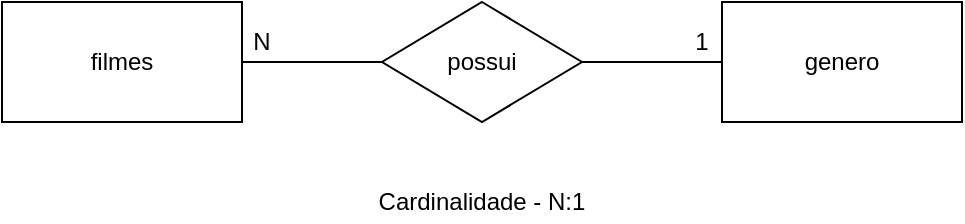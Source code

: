 <mxfile version="14.6.13" type="device"><diagram id="fU_LlWuQdUVhbOoaR-en" name="Página-1"><mxGraphModel dx="1086" dy="846" grid="1" gridSize="10" guides="1" tooltips="1" connect="1" arrows="1" fold="1" page="1" pageScale="1" pageWidth="827" pageHeight="1169" math="0" shadow="0"><root><mxCell id="0"/><mxCell id="1" parent="0"/><mxCell id="2_TOoBsL4B3XjsN7XZDl-4" style="edgeStyle=orthogonalEdgeStyle;rounded=0;orthogonalLoop=1;jettySize=auto;html=1;exitX=1;exitY=0.5;exitDx=0;exitDy=0;endArrow=none;endFill=0;" edge="1" parent="1" source="2_TOoBsL4B3XjsN7XZDl-1" target="2_TOoBsL4B3XjsN7XZDl-3"><mxGeometry relative="1" as="geometry"/></mxCell><mxCell id="2_TOoBsL4B3XjsN7XZDl-1" value="" style="rounded=0;whiteSpace=wrap;html=1;" vertex="1" parent="1"><mxGeometry x="120" y="240" width="120" height="60" as="geometry"/></mxCell><mxCell id="2_TOoBsL4B3XjsN7XZDl-2" value="" style="rounded=0;whiteSpace=wrap;html=1;" vertex="1" parent="1"><mxGeometry x="480" y="240" width="120" height="60" as="geometry"/></mxCell><mxCell id="2_TOoBsL4B3XjsN7XZDl-5" style="edgeStyle=orthogonalEdgeStyle;rounded=0;orthogonalLoop=1;jettySize=auto;html=1;exitX=1;exitY=0.5;exitDx=0;exitDy=0;entryX=0;entryY=0.5;entryDx=0;entryDy=0;endArrow=none;endFill=0;" edge="1" parent="1" source="2_TOoBsL4B3XjsN7XZDl-3" target="2_TOoBsL4B3XjsN7XZDl-2"><mxGeometry relative="1" as="geometry"/></mxCell><mxCell id="2_TOoBsL4B3XjsN7XZDl-3" value="" style="rhombus;whiteSpace=wrap;html=1;" vertex="1" parent="1"><mxGeometry x="310" y="240" width="100" height="60" as="geometry"/></mxCell><mxCell id="2_TOoBsL4B3XjsN7XZDl-6" value="filmes" style="text;html=1;strokeColor=none;fillColor=none;align=center;verticalAlign=middle;whiteSpace=wrap;rounded=0;" vertex="1" parent="1"><mxGeometry x="160" y="260" width="40" height="20" as="geometry"/></mxCell><mxCell id="2_TOoBsL4B3XjsN7XZDl-7" value="genero" style="text;html=1;strokeColor=none;fillColor=none;align=center;verticalAlign=middle;whiteSpace=wrap;rounded=0;" vertex="1" parent="1"><mxGeometry x="520" y="260" width="40" height="20" as="geometry"/></mxCell><mxCell id="2_TOoBsL4B3XjsN7XZDl-8" value="possui" style="text;html=1;strokeColor=none;fillColor=none;align=center;verticalAlign=middle;whiteSpace=wrap;rounded=0;" vertex="1" parent="1"><mxGeometry x="340" y="260" width="40" height="20" as="geometry"/></mxCell><mxCell id="2_TOoBsL4B3XjsN7XZDl-10" value="Cardinalidade - N:1" style="text;html=1;strokeColor=none;fillColor=none;align=center;verticalAlign=middle;whiteSpace=wrap;rounded=0;" vertex="1" parent="1"><mxGeometry x="295" y="330" width="130" height="20" as="geometry"/></mxCell><mxCell id="2_TOoBsL4B3XjsN7XZDl-11" value="1" style="text;html=1;strokeColor=none;fillColor=none;align=center;verticalAlign=middle;whiteSpace=wrap;rounded=0;" vertex="1" parent="1"><mxGeometry x="450" y="250" width="40" height="20" as="geometry"/></mxCell><mxCell id="2_TOoBsL4B3XjsN7XZDl-12" value="N" style="text;html=1;strokeColor=none;fillColor=none;align=center;verticalAlign=middle;whiteSpace=wrap;rounded=0;" vertex="1" parent="1"><mxGeometry x="230" y="250" width="40" height="20" as="geometry"/></mxCell></root></mxGraphModel></diagram></mxfile>